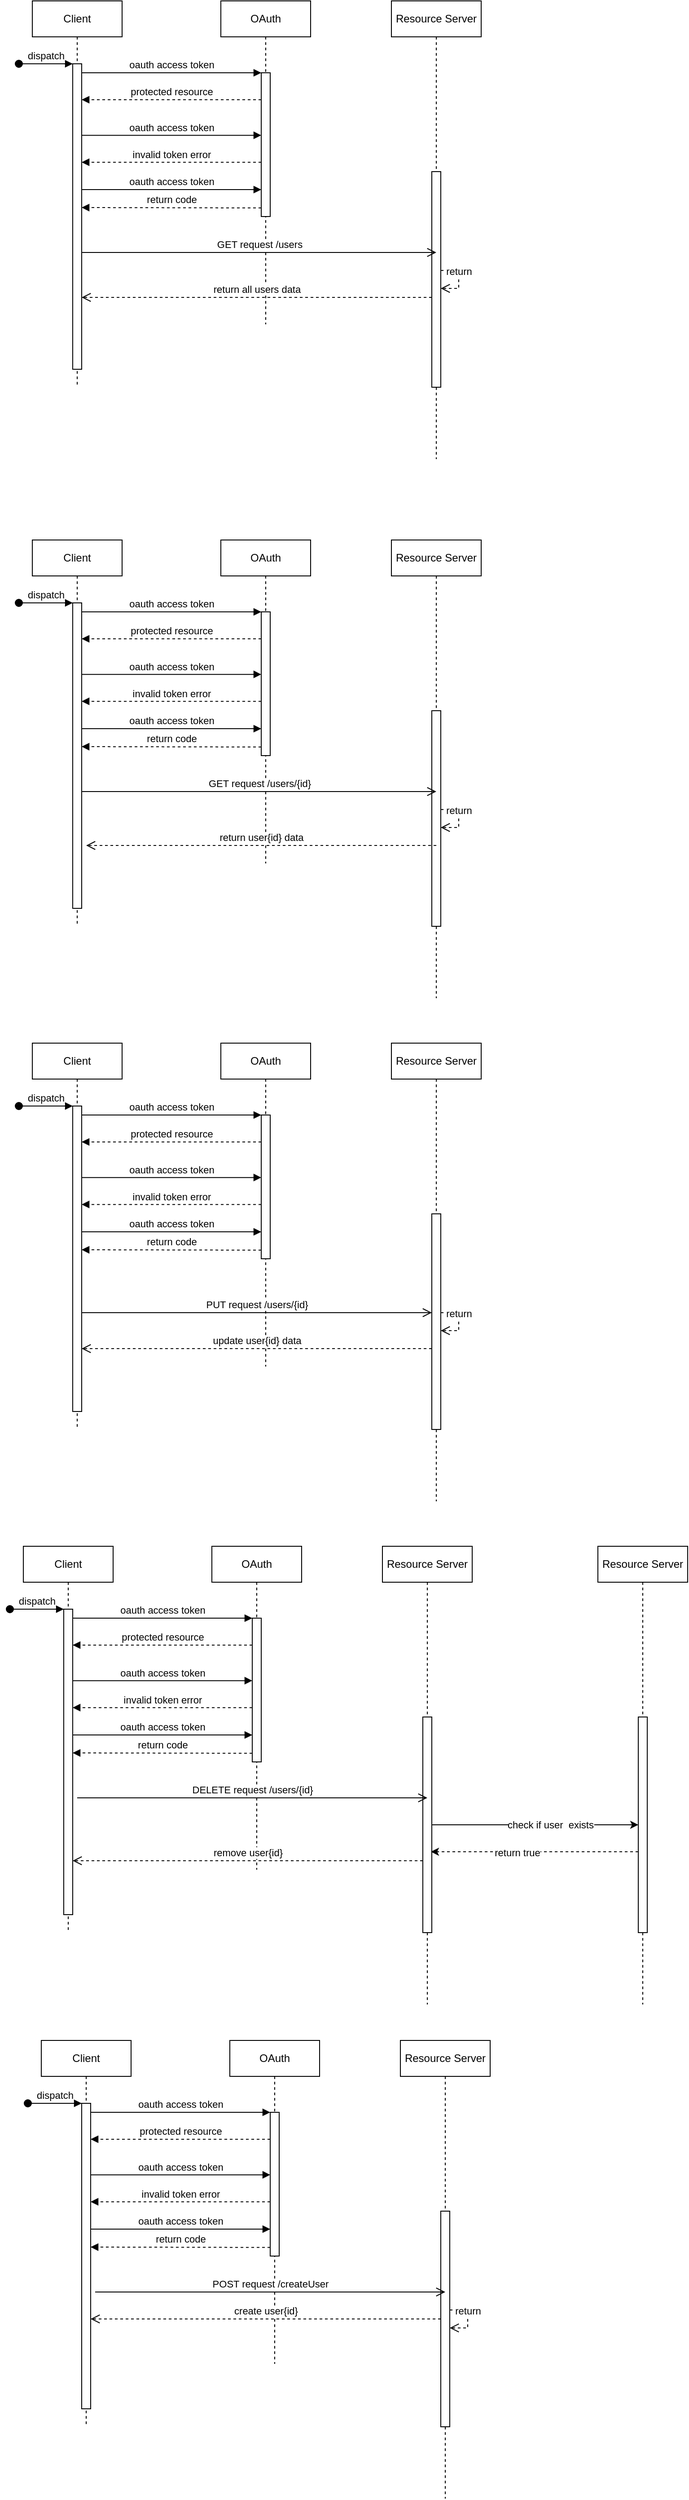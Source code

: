 <mxfile version="24.8.0">
  <diagram name="Page-1" id="2YBvvXClWsGukQMizWep">
    <mxGraphModel dx="1514" dy="745" grid="1" gridSize="10" guides="1" tooltips="1" connect="1" arrows="1" fold="1" page="1" pageScale="1" pageWidth="850" pageHeight="1100" math="0" shadow="0">
      <root>
        <mxCell id="0" />
        <mxCell id="1" parent="0" />
        <mxCell id="aM9ryv3xv72pqoxQDRHE-1" value="Client" style="shape=umlLifeline;perimeter=lifelinePerimeter;whiteSpace=wrap;html=1;container=0;dropTarget=0;collapsible=0;recursiveResize=0;outlineConnect=0;portConstraint=eastwest;newEdgeStyle={&quot;edgeStyle&quot;:&quot;elbowEdgeStyle&quot;,&quot;elbow&quot;:&quot;vertical&quot;,&quot;curved&quot;:0,&quot;rounded&quot;:0};" parent="1" vertex="1">
          <mxGeometry y="40" width="100" height="430" as="geometry" />
        </mxCell>
        <mxCell id="aM9ryv3xv72pqoxQDRHE-2" value="" style="html=1;points=[];perimeter=orthogonalPerimeter;outlineConnect=0;targetShapes=umlLifeline;portConstraint=eastwest;newEdgeStyle={&quot;edgeStyle&quot;:&quot;elbowEdgeStyle&quot;,&quot;elbow&quot;:&quot;vertical&quot;,&quot;curved&quot;:0,&quot;rounded&quot;:0};" parent="aM9ryv3xv72pqoxQDRHE-1" vertex="1">
          <mxGeometry x="45" y="70" width="10" height="340" as="geometry" />
        </mxCell>
        <mxCell id="aM9ryv3xv72pqoxQDRHE-3" value="dispatch" style="html=1;verticalAlign=bottom;startArrow=oval;endArrow=block;startSize=8;edgeStyle=elbowEdgeStyle;elbow=vertical;curved=0;rounded=0;" parent="aM9ryv3xv72pqoxQDRHE-1" target="aM9ryv3xv72pqoxQDRHE-2" edge="1">
          <mxGeometry relative="1" as="geometry">
            <mxPoint x="-15" y="70" as="sourcePoint" />
          </mxGeometry>
        </mxCell>
        <mxCell id="aM9ryv3xv72pqoxQDRHE-5" value="OAuth" style="shape=umlLifeline;perimeter=lifelinePerimeter;whiteSpace=wrap;html=1;container=0;dropTarget=0;collapsible=0;recursiveResize=0;outlineConnect=0;portConstraint=eastwest;newEdgeStyle={&quot;edgeStyle&quot;:&quot;elbowEdgeStyle&quot;,&quot;elbow&quot;:&quot;vertical&quot;,&quot;curved&quot;:0,&quot;rounded&quot;:0};" parent="1" vertex="1">
          <mxGeometry x="210" y="40" width="100" height="360" as="geometry" />
        </mxCell>
        <mxCell id="aM9ryv3xv72pqoxQDRHE-6" value="" style="html=1;points=[];perimeter=orthogonalPerimeter;outlineConnect=0;targetShapes=umlLifeline;portConstraint=eastwest;newEdgeStyle={&quot;edgeStyle&quot;:&quot;elbowEdgeStyle&quot;,&quot;elbow&quot;:&quot;vertical&quot;,&quot;curved&quot;:0,&quot;rounded&quot;:0};" parent="aM9ryv3xv72pqoxQDRHE-5" vertex="1">
          <mxGeometry x="45" y="80" width="10" height="160" as="geometry" />
        </mxCell>
        <mxCell id="aM9ryv3xv72pqoxQDRHE-7" value="oauth access token" style="html=1;verticalAlign=bottom;endArrow=block;edgeStyle=elbowEdgeStyle;elbow=vertical;curved=0;rounded=0;" parent="1" source="aM9ryv3xv72pqoxQDRHE-2" target="aM9ryv3xv72pqoxQDRHE-6" edge="1">
          <mxGeometry relative="1" as="geometry">
            <mxPoint x="195" y="130" as="sourcePoint" />
            <Array as="points">
              <mxPoint x="180" y="120" />
            </Array>
          </mxGeometry>
        </mxCell>
        <mxCell id="aM9ryv3xv72pqoxQDRHE-9" value="protected resource" style="html=1;verticalAlign=bottom;endArrow=block;edgeStyle=elbowEdgeStyle;elbow=vertical;curved=0;rounded=0;dashed=1;" parent="1" source="aM9ryv3xv72pqoxQDRHE-6" target="aM9ryv3xv72pqoxQDRHE-2" edge="1">
          <mxGeometry relative="1" as="geometry">
            <mxPoint x="270" y="150" as="sourcePoint" />
            <Array as="points">
              <mxPoint x="195" y="150" />
            </Array>
            <mxPoint x="60" y="150" as="targetPoint" />
          </mxGeometry>
        </mxCell>
        <mxCell id="ykbVOgWktavEJ7yaVJoD-1" value="&lt;div&gt;Resource Server&lt;/div&gt;" style="shape=umlLifeline;perimeter=lifelinePerimeter;whiteSpace=wrap;html=1;container=0;dropTarget=0;collapsible=0;recursiveResize=0;outlineConnect=0;portConstraint=eastwest;newEdgeStyle={&quot;edgeStyle&quot;:&quot;elbowEdgeStyle&quot;,&quot;elbow&quot;:&quot;vertical&quot;,&quot;curved&quot;:0,&quot;rounded&quot;:0};" vertex="1" parent="1">
          <mxGeometry x="400" y="40" width="100" height="510" as="geometry" />
        </mxCell>
        <mxCell id="ykbVOgWktavEJ7yaVJoD-2" value="" style="html=1;points=[];perimeter=orthogonalPerimeter;outlineConnect=0;targetShapes=umlLifeline;portConstraint=eastwest;newEdgeStyle={&quot;edgeStyle&quot;:&quot;elbowEdgeStyle&quot;,&quot;elbow&quot;:&quot;vertical&quot;,&quot;curved&quot;:0,&quot;rounded&quot;:0};" vertex="1" parent="ykbVOgWktavEJ7yaVJoD-1">
          <mxGeometry x="45" y="190" width="10" height="240" as="geometry" />
        </mxCell>
        <mxCell id="ykbVOgWktavEJ7yaVJoD-10" value="return" style="html=1;verticalAlign=bottom;endArrow=open;dashed=1;endSize=8;curved=0;rounded=0;" edge="1" parent="ykbVOgWktavEJ7yaVJoD-1" source="ykbVOgWktavEJ7yaVJoD-2" target="ykbVOgWktavEJ7yaVJoD-2">
          <mxGeometry relative="1" as="geometry">
            <mxPoint x="10" y="220" as="sourcePoint" />
            <mxPoint x="-70" y="220" as="targetPoint" />
          </mxGeometry>
        </mxCell>
        <mxCell id="ykbVOgWktavEJ7yaVJoD-7" value="&lt;div&gt;return all users data&lt;/div&gt;" style="html=1;verticalAlign=bottom;endArrow=open;dashed=1;endSize=8;curved=0;rounded=0;" edge="1" parent="1">
          <mxGeometry relative="1" as="geometry">
            <mxPoint x="445" y="370.0" as="sourcePoint" />
            <mxPoint x="55" y="370" as="targetPoint" />
          </mxGeometry>
        </mxCell>
        <mxCell id="ykbVOgWktavEJ7yaVJoD-8" value="oauth access token" style="html=1;verticalAlign=bottom;endArrow=block;edgeStyle=elbowEdgeStyle;elbow=vertical;curved=0;rounded=0;" edge="1" parent="1" target="aM9ryv3xv72pqoxQDRHE-6">
          <mxGeometry relative="1" as="geometry">
            <mxPoint x="55" y="189.58" as="sourcePoint" />
            <Array as="points">
              <mxPoint x="180" y="189.58" />
            </Array>
            <mxPoint x="265" y="189.58" as="targetPoint" />
          </mxGeometry>
        </mxCell>
        <mxCell id="ykbVOgWktavEJ7yaVJoD-9" value="&lt;div&gt;invalid token error&lt;/div&gt;" style="html=1;verticalAlign=bottom;endArrow=block;edgeStyle=elbowEdgeStyle;elbow=vertical;curved=0;rounded=0;dashed=1;" edge="1" parent="1" source="aM9ryv3xv72pqoxQDRHE-6">
          <mxGeometry relative="1" as="geometry">
            <mxPoint x="265" y="219.58" as="sourcePoint" />
            <Array as="points">
              <mxPoint x="190" y="219.58" />
            </Array>
            <mxPoint x="55" y="219.58" as="targetPoint" />
          </mxGeometry>
        </mxCell>
        <mxCell id="ykbVOgWktavEJ7yaVJoD-13" value="&lt;div&gt;GET request /users&lt;/div&gt;" style="html=1;verticalAlign=bottom;endArrow=open;endSize=8;curved=0;rounded=0;" edge="1" parent="1" source="aM9ryv3xv72pqoxQDRHE-2">
          <mxGeometry relative="1" as="geometry">
            <mxPoint x="60" y="320.0" as="sourcePoint" />
            <mxPoint x="450" y="320.0" as="targetPoint" />
          </mxGeometry>
        </mxCell>
        <mxCell id="ykbVOgWktavEJ7yaVJoD-14" value="return code" style="html=1;verticalAlign=bottom;endArrow=block;edgeStyle=elbowEdgeStyle;elbow=vertical;curved=0;rounded=0;dashed=1;" edge="1" parent="1">
          <mxGeometry relative="1" as="geometry">
            <mxPoint x="255" y="270.42" as="sourcePoint" />
            <Array as="points">
              <mxPoint x="190" y="270" />
            </Array>
            <mxPoint x="55" y="270" as="targetPoint" />
          </mxGeometry>
        </mxCell>
        <mxCell id="ykbVOgWktavEJ7yaVJoD-15" value="oauth access token" style="html=1;verticalAlign=bottom;endArrow=block;edgeStyle=elbowEdgeStyle;elbow=vertical;curved=0;rounded=0;" edge="1" parent="1">
          <mxGeometry relative="1" as="geometry">
            <mxPoint x="55" y="250" as="sourcePoint" />
            <Array as="points">
              <mxPoint x="180" y="250" />
            </Array>
            <mxPoint x="255" y="250.42" as="targetPoint" />
          </mxGeometry>
        </mxCell>
        <mxCell id="ykbVOgWktavEJ7yaVJoD-17" value="Client" style="shape=umlLifeline;perimeter=lifelinePerimeter;whiteSpace=wrap;html=1;container=0;dropTarget=0;collapsible=0;recursiveResize=0;outlineConnect=0;portConstraint=eastwest;newEdgeStyle={&quot;edgeStyle&quot;:&quot;elbowEdgeStyle&quot;,&quot;elbow&quot;:&quot;vertical&quot;,&quot;curved&quot;:0,&quot;rounded&quot;:0};" vertex="1" parent="1">
          <mxGeometry y="640" width="100" height="430" as="geometry" />
        </mxCell>
        <mxCell id="ykbVOgWktavEJ7yaVJoD-18" value="" style="html=1;points=[];perimeter=orthogonalPerimeter;outlineConnect=0;targetShapes=umlLifeline;portConstraint=eastwest;newEdgeStyle={&quot;edgeStyle&quot;:&quot;elbowEdgeStyle&quot;,&quot;elbow&quot;:&quot;vertical&quot;,&quot;curved&quot;:0,&quot;rounded&quot;:0};" vertex="1" parent="ykbVOgWktavEJ7yaVJoD-17">
          <mxGeometry x="45" y="70" width="10" height="340" as="geometry" />
        </mxCell>
        <mxCell id="ykbVOgWktavEJ7yaVJoD-19" value="dispatch" style="html=1;verticalAlign=bottom;startArrow=oval;endArrow=block;startSize=8;edgeStyle=elbowEdgeStyle;elbow=vertical;curved=0;rounded=0;" edge="1" parent="ykbVOgWktavEJ7yaVJoD-17" target="ykbVOgWktavEJ7yaVJoD-18">
          <mxGeometry relative="1" as="geometry">
            <mxPoint x="-15" y="70" as="sourcePoint" />
          </mxGeometry>
        </mxCell>
        <mxCell id="ykbVOgWktavEJ7yaVJoD-20" value="OAuth" style="shape=umlLifeline;perimeter=lifelinePerimeter;whiteSpace=wrap;html=1;container=0;dropTarget=0;collapsible=0;recursiveResize=0;outlineConnect=0;portConstraint=eastwest;newEdgeStyle={&quot;edgeStyle&quot;:&quot;elbowEdgeStyle&quot;,&quot;elbow&quot;:&quot;vertical&quot;,&quot;curved&quot;:0,&quot;rounded&quot;:0};" vertex="1" parent="1">
          <mxGeometry x="210" y="640" width="100" height="360" as="geometry" />
        </mxCell>
        <mxCell id="ykbVOgWktavEJ7yaVJoD-21" value="" style="html=1;points=[];perimeter=orthogonalPerimeter;outlineConnect=0;targetShapes=umlLifeline;portConstraint=eastwest;newEdgeStyle={&quot;edgeStyle&quot;:&quot;elbowEdgeStyle&quot;,&quot;elbow&quot;:&quot;vertical&quot;,&quot;curved&quot;:0,&quot;rounded&quot;:0};" vertex="1" parent="ykbVOgWktavEJ7yaVJoD-20">
          <mxGeometry x="45" y="80" width="10" height="160" as="geometry" />
        </mxCell>
        <mxCell id="ykbVOgWktavEJ7yaVJoD-22" value="oauth access token" style="html=1;verticalAlign=bottom;endArrow=block;edgeStyle=elbowEdgeStyle;elbow=vertical;curved=0;rounded=0;" edge="1" source="ykbVOgWktavEJ7yaVJoD-18" target="ykbVOgWktavEJ7yaVJoD-21" parent="1">
          <mxGeometry relative="1" as="geometry">
            <mxPoint x="195" y="730" as="sourcePoint" />
            <Array as="points">
              <mxPoint x="180" y="720" />
            </Array>
          </mxGeometry>
        </mxCell>
        <mxCell id="ykbVOgWktavEJ7yaVJoD-23" value="protected resource" style="html=1;verticalAlign=bottom;endArrow=block;edgeStyle=elbowEdgeStyle;elbow=vertical;curved=0;rounded=0;dashed=1;" edge="1" source="ykbVOgWktavEJ7yaVJoD-21" target="ykbVOgWktavEJ7yaVJoD-18" parent="1">
          <mxGeometry relative="1" as="geometry">
            <mxPoint x="270" y="750" as="sourcePoint" />
            <Array as="points">
              <mxPoint x="195" y="750" />
            </Array>
            <mxPoint x="60" y="750" as="targetPoint" />
          </mxGeometry>
        </mxCell>
        <mxCell id="ykbVOgWktavEJ7yaVJoD-24" value="&lt;div&gt;Resource Server&lt;/div&gt;" style="shape=umlLifeline;perimeter=lifelinePerimeter;whiteSpace=wrap;html=1;container=0;dropTarget=0;collapsible=0;recursiveResize=0;outlineConnect=0;portConstraint=eastwest;newEdgeStyle={&quot;edgeStyle&quot;:&quot;elbowEdgeStyle&quot;,&quot;elbow&quot;:&quot;vertical&quot;,&quot;curved&quot;:0,&quot;rounded&quot;:0};" vertex="1" parent="1">
          <mxGeometry x="400" y="640" width="100" height="510" as="geometry" />
        </mxCell>
        <mxCell id="ykbVOgWktavEJ7yaVJoD-25" value="" style="html=1;points=[];perimeter=orthogonalPerimeter;outlineConnect=0;targetShapes=umlLifeline;portConstraint=eastwest;newEdgeStyle={&quot;edgeStyle&quot;:&quot;elbowEdgeStyle&quot;,&quot;elbow&quot;:&quot;vertical&quot;,&quot;curved&quot;:0,&quot;rounded&quot;:0};" vertex="1" parent="ykbVOgWktavEJ7yaVJoD-24">
          <mxGeometry x="45" y="190" width="10" height="240" as="geometry" />
        </mxCell>
        <mxCell id="ykbVOgWktavEJ7yaVJoD-26" value="return" style="html=1;verticalAlign=bottom;endArrow=open;dashed=1;endSize=8;curved=0;rounded=0;" edge="1" parent="ykbVOgWktavEJ7yaVJoD-24" source="ykbVOgWktavEJ7yaVJoD-25" target="ykbVOgWktavEJ7yaVJoD-25">
          <mxGeometry relative="1" as="geometry">
            <mxPoint x="10" y="220" as="sourcePoint" />
            <mxPoint x="-70" y="220" as="targetPoint" />
          </mxGeometry>
        </mxCell>
        <mxCell id="ykbVOgWktavEJ7yaVJoD-27" value="return user{id} data" style="html=1;verticalAlign=bottom;endArrow=open;dashed=1;endSize=8;curved=0;rounded=0;" edge="1" parent="1">
          <mxGeometry relative="1" as="geometry">
            <mxPoint x="450" y="980.0" as="sourcePoint" />
            <mxPoint x="60" y="980" as="targetPoint" />
          </mxGeometry>
        </mxCell>
        <mxCell id="ykbVOgWktavEJ7yaVJoD-28" value="oauth access token" style="html=1;verticalAlign=bottom;endArrow=block;edgeStyle=elbowEdgeStyle;elbow=vertical;curved=0;rounded=0;" edge="1" target="ykbVOgWktavEJ7yaVJoD-21" parent="1">
          <mxGeometry relative="1" as="geometry">
            <mxPoint x="55" y="789.58" as="sourcePoint" />
            <Array as="points">
              <mxPoint x="180" y="789.58" />
            </Array>
            <mxPoint x="265" y="789.58" as="targetPoint" />
          </mxGeometry>
        </mxCell>
        <mxCell id="ykbVOgWktavEJ7yaVJoD-29" value="&lt;div&gt;invalid token error&lt;/div&gt;" style="html=1;verticalAlign=bottom;endArrow=block;edgeStyle=elbowEdgeStyle;elbow=vertical;curved=0;rounded=0;dashed=1;" edge="1" source="ykbVOgWktavEJ7yaVJoD-21" parent="1">
          <mxGeometry relative="1" as="geometry">
            <mxPoint x="265" y="819.58" as="sourcePoint" />
            <Array as="points">
              <mxPoint x="190" y="819.58" />
            </Array>
            <mxPoint x="55" y="819.58" as="targetPoint" />
          </mxGeometry>
        </mxCell>
        <mxCell id="ykbVOgWktavEJ7yaVJoD-30" value="&lt;div&gt;GET request /users/{id}&lt;/div&gt;" style="html=1;verticalAlign=bottom;endArrow=open;endSize=8;curved=0;rounded=0;" edge="1" source="ykbVOgWktavEJ7yaVJoD-18" parent="1">
          <mxGeometry relative="1" as="geometry">
            <mxPoint x="60" y="920.0" as="sourcePoint" />
            <mxPoint x="450" y="920.0" as="targetPoint" />
          </mxGeometry>
        </mxCell>
        <mxCell id="ykbVOgWktavEJ7yaVJoD-31" value="return code" style="html=1;verticalAlign=bottom;endArrow=block;edgeStyle=elbowEdgeStyle;elbow=vertical;curved=0;rounded=0;dashed=1;" edge="1" parent="1">
          <mxGeometry relative="1" as="geometry">
            <mxPoint x="255" y="870.42" as="sourcePoint" />
            <Array as="points">
              <mxPoint x="190" y="870" />
            </Array>
            <mxPoint x="55" y="870" as="targetPoint" />
          </mxGeometry>
        </mxCell>
        <mxCell id="ykbVOgWktavEJ7yaVJoD-32" value="oauth access token" style="html=1;verticalAlign=bottom;endArrow=block;edgeStyle=elbowEdgeStyle;elbow=vertical;curved=0;rounded=0;" edge="1" parent="1">
          <mxGeometry relative="1" as="geometry">
            <mxPoint x="55" y="850" as="sourcePoint" />
            <Array as="points">
              <mxPoint x="180" y="850" />
            </Array>
            <mxPoint x="255" y="850.42" as="targetPoint" />
          </mxGeometry>
        </mxCell>
        <mxCell id="ykbVOgWktavEJ7yaVJoD-33" value="Client" style="shape=umlLifeline;perimeter=lifelinePerimeter;whiteSpace=wrap;html=1;container=0;dropTarget=0;collapsible=0;recursiveResize=0;outlineConnect=0;portConstraint=eastwest;newEdgeStyle={&quot;edgeStyle&quot;:&quot;elbowEdgeStyle&quot;,&quot;elbow&quot;:&quot;vertical&quot;,&quot;curved&quot;:0,&quot;rounded&quot;:0};" vertex="1" parent="1">
          <mxGeometry y="1200" width="100" height="430" as="geometry" />
        </mxCell>
        <mxCell id="ykbVOgWktavEJ7yaVJoD-34" value="" style="html=1;points=[];perimeter=orthogonalPerimeter;outlineConnect=0;targetShapes=umlLifeline;portConstraint=eastwest;newEdgeStyle={&quot;edgeStyle&quot;:&quot;elbowEdgeStyle&quot;,&quot;elbow&quot;:&quot;vertical&quot;,&quot;curved&quot;:0,&quot;rounded&quot;:0};" vertex="1" parent="ykbVOgWktavEJ7yaVJoD-33">
          <mxGeometry x="45" y="70" width="10" height="340" as="geometry" />
        </mxCell>
        <mxCell id="ykbVOgWktavEJ7yaVJoD-35" value="dispatch" style="html=1;verticalAlign=bottom;startArrow=oval;endArrow=block;startSize=8;edgeStyle=elbowEdgeStyle;elbow=vertical;curved=0;rounded=0;" edge="1" parent="ykbVOgWktavEJ7yaVJoD-33" target="ykbVOgWktavEJ7yaVJoD-34">
          <mxGeometry relative="1" as="geometry">
            <mxPoint x="-15" y="70" as="sourcePoint" />
          </mxGeometry>
        </mxCell>
        <mxCell id="ykbVOgWktavEJ7yaVJoD-36" value="OAuth" style="shape=umlLifeline;perimeter=lifelinePerimeter;whiteSpace=wrap;html=1;container=0;dropTarget=0;collapsible=0;recursiveResize=0;outlineConnect=0;portConstraint=eastwest;newEdgeStyle={&quot;edgeStyle&quot;:&quot;elbowEdgeStyle&quot;,&quot;elbow&quot;:&quot;vertical&quot;,&quot;curved&quot;:0,&quot;rounded&quot;:0};" vertex="1" parent="1">
          <mxGeometry x="210" y="1200" width="100" height="360" as="geometry" />
        </mxCell>
        <mxCell id="ykbVOgWktavEJ7yaVJoD-37" value="" style="html=1;points=[];perimeter=orthogonalPerimeter;outlineConnect=0;targetShapes=umlLifeline;portConstraint=eastwest;newEdgeStyle={&quot;edgeStyle&quot;:&quot;elbowEdgeStyle&quot;,&quot;elbow&quot;:&quot;vertical&quot;,&quot;curved&quot;:0,&quot;rounded&quot;:0};" vertex="1" parent="ykbVOgWktavEJ7yaVJoD-36">
          <mxGeometry x="45" y="80" width="10" height="160" as="geometry" />
        </mxCell>
        <mxCell id="ykbVOgWktavEJ7yaVJoD-38" value="oauth access token" style="html=1;verticalAlign=bottom;endArrow=block;edgeStyle=elbowEdgeStyle;elbow=vertical;curved=0;rounded=0;" edge="1" source="ykbVOgWktavEJ7yaVJoD-34" target="ykbVOgWktavEJ7yaVJoD-37" parent="1">
          <mxGeometry relative="1" as="geometry">
            <mxPoint x="195" y="1290" as="sourcePoint" />
            <Array as="points">
              <mxPoint x="180" y="1280" />
            </Array>
          </mxGeometry>
        </mxCell>
        <mxCell id="ykbVOgWktavEJ7yaVJoD-39" value="protected resource" style="html=1;verticalAlign=bottom;endArrow=block;edgeStyle=elbowEdgeStyle;elbow=vertical;curved=0;rounded=0;dashed=1;" edge="1" source="ykbVOgWktavEJ7yaVJoD-37" target="ykbVOgWktavEJ7yaVJoD-34" parent="1">
          <mxGeometry relative="1" as="geometry">
            <mxPoint x="270" y="1310" as="sourcePoint" />
            <Array as="points">
              <mxPoint x="195" y="1310" />
            </Array>
            <mxPoint x="60" y="1310" as="targetPoint" />
          </mxGeometry>
        </mxCell>
        <mxCell id="ykbVOgWktavEJ7yaVJoD-40" value="&lt;div&gt;Resource Server&lt;/div&gt;" style="shape=umlLifeline;perimeter=lifelinePerimeter;whiteSpace=wrap;html=1;container=0;dropTarget=0;collapsible=0;recursiveResize=0;outlineConnect=0;portConstraint=eastwest;newEdgeStyle={&quot;edgeStyle&quot;:&quot;elbowEdgeStyle&quot;,&quot;elbow&quot;:&quot;vertical&quot;,&quot;curved&quot;:0,&quot;rounded&quot;:0};" vertex="1" parent="1">
          <mxGeometry x="400" y="1200" width="100" height="510" as="geometry" />
        </mxCell>
        <mxCell id="ykbVOgWktavEJ7yaVJoD-41" value="" style="html=1;points=[];perimeter=orthogonalPerimeter;outlineConnect=0;targetShapes=umlLifeline;portConstraint=eastwest;newEdgeStyle={&quot;edgeStyle&quot;:&quot;elbowEdgeStyle&quot;,&quot;elbow&quot;:&quot;vertical&quot;,&quot;curved&quot;:0,&quot;rounded&quot;:0};" vertex="1" parent="ykbVOgWktavEJ7yaVJoD-40">
          <mxGeometry x="45" y="190" width="10" height="240" as="geometry" />
        </mxCell>
        <mxCell id="ykbVOgWktavEJ7yaVJoD-42" value="return" style="html=1;verticalAlign=bottom;endArrow=open;dashed=1;endSize=8;curved=0;rounded=0;" edge="1" parent="ykbVOgWktavEJ7yaVJoD-40" source="ykbVOgWktavEJ7yaVJoD-41" target="ykbVOgWktavEJ7yaVJoD-41">
          <mxGeometry relative="1" as="geometry">
            <mxPoint x="10" y="220" as="sourcePoint" />
            <mxPoint x="-70" y="220" as="targetPoint" />
          </mxGeometry>
        </mxCell>
        <mxCell id="ykbVOgWktavEJ7yaVJoD-43" value="&lt;div&gt;update user{id} data&lt;/div&gt;" style="html=1;verticalAlign=bottom;endArrow=open;dashed=1;endSize=8;curved=0;rounded=0;" edge="1" parent="1">
          <mxGeometry relative="1" as="geometry">
            <mxPoint x="445" y="1540" as="sourcePoint" />
            <mxPoint x="55" y="1540" as="targetPoint" />
          </mxGeometry>
        </mxCell>
        <mxCell id="ykbVOgWktavEJ7yaVJoD-44" value="oauth access token" style="html=1;verticalAlign=bottom;endArrow=block;edgeStyle=elbowEdgeStyle;elbow=vertical;curved=0;rounded=0;" edge="1" target="ykbVOgWktavEJ7yaVJoD-37" parent="1">
          <mxGeometry relative="1" as="geometry">
            <mxPoint x="55" y="1349.58" as="sourcePoint" />
            <Array as="points">
              <mxPoint x="180" y="1349.58" />
            </Array>
            <mxPoint x="265" y="1349.58" as="targetPoint" />
          </mxGeometry>
        </mxCell>
        <mxCell id="ykbVOgWktavEJ7yaVJoD-45" value="&lt;div&gt;invalid token error&lt;/div&gt;" style="html=1;verticalAlign=bottom;endArrow=block;edgeStyle=elbowEdgeStyle;elbow=vertical;curved=0;rounded=0;dashed=1;" edge="1" source="ykbVOgWktavEJ7yaVJoD-37" parent="1">
          <mxGeometry relative="1" as="geometry">
            <mxPoint x="265" y="1379.58" as="sourcePoint" />
            <Array as="points">
              <mxPoint x="190" y="1379.58" />
            </Array>
            <mxPoint x="55" y="1379.58" as="targetPoint" />
          </mxGeometry>
        </mxCell>
        <mxCell id="ykbVOgWktavEJ7yaVJoD-46" value="&lt;div&gt;PUT request /users/{id}&lt;/div&gt;" style="html=1;verticalAlign=bottom;endArrow=open;endSize=8;curved=0;rounded=0;" edge="1" parent="1">
          <mxGeometry relative="1" as="geometry">
            <mxPoint x="55" y="1500" as="sourcePoint" />
            <mxPoint x="445" y="1500" as="targetPoint" />
            <mxPoint as="offset" />
          </mxGeometry>
        </mxCell>
        <mxCell id="ykbVOgWktavEJ7yaVJoD-47" value="return code" style="html=1;verticalAlign=bottom;endArrow=block;edgeStyle=elbowEdgeStyle;elbow=vertical;curved=0;rounded=0;dashed=1;" edge="1" parent="1">
          <mxGeometry relative="1" as="geometry">
            <mxPoint x="255" y="1430.42" as="sourcePoint" />
            <Array as="points">
              <mxPoint x="190" y="1430" />
            </Array>
            <mxPoint x="55" y="1430" as="targetPoint" />
          </mxGeometry>
        </mxCell>
        <mxCell id="ykbVOgWktavEJ7yaVJoD-48" value="oauth access token" style="html=1;verticalAlign=bottom;endArrow=block;edgeStyle=elbowEdgeStyle;elbow=vertical;curved=0;rounded=0;" edge="1" parent="1">
          <mxGeometry relative="1" as="geometry">
            <mxPoint x="55" y="1410" as="sourcePoint" />
            <Array as="points">
              <mxPoint x="180" y="1410" />
            </Array>
            <mxPoint x="255" y="1410.42" as="targetPoint" />
          </mxGeometry>
        </mxCell>
        <mxCell id="ykbVOgWktavEJ7yaVJoD-49" value="Client" style="shape=umlLifeline;perimeter=lifelinePerimeter;whiteSpace=wrap;html=1;container=0;dropTarget=0;collapsible=0;recursiveResize=0;outlineConnect=0;portConstraint=eastwest;newEdgeStyle={&quot;edgeStyle&quot;:&quot;elbowEdgeStyle&quot;,&quot;elbow&quot;:&quot;vertical&quot;,&quot;curved&quot;:0,&quot;rounded&quot;:0};" vertex="1" parent="1">
          <mxGeometry x="-10" y="1760" width="100" height="430" as="geometry" />
        </mxCell>
        <mxCell id="ykbVOgWktavEJ7yaVJoD-50" value="" style="html=1;points=[];perimeter=orthogonalPerimeter;outlineConnect=0;targetShapes=umlLifeline;portConstraint=eastwest;newEdgeStyle={&quot;edgeStyle&quot;:&quot;elbowEdgeStyle&quot;,&quot;elbow&quot;:&quot;vertical&quot;,&quot;curved&quot;:0,&quot;rounded&quot;:0};" vertex="1" parent="ykbVOgWktavEJ7yaVJoD-49">
          <mxGeometry x="45" y="70" width="10" height="340" as="geometry" />
        </mxCell>
        <mxCell id="ykbVOgWktavEJ7yaVJoD-51" value="dispatch" style="html=1;verticalAlign=bottom;startArrow=oval;endArrow=block;startSize=8;edgeStyle=elbowEdgeStyle;elbow=vertical;curved=0;rounded=0;" edge="1" parent="ykbVOgWktavEJ7yaVJoD-49" target="ykbVOgWktavEJ7yaVJoD-50">
          <mxGeometry relative="1" as="geometry">
            <mxPoint x="-15" y="70" as="sourcePoint" />
          </mxGeometry>
        </mxCell>
        <mxCell id="ykbVOgWktavEJ7yaVJoD-52" value="OAuth" style="shape=umlLifeline;perimeter=lifelinePerimeter;whiteSpace=wrap;html=1;container=0;dropTarget=0;collapsible=0;recursiveResize=0;outlineConnect=0;portConstraint=eastwest;newEdgeStyle={&quot;edgeStyle&quot;:&quot;elbowEdgeStyle&quot;,&quot;elbow&quot;:&quot;vertical&quot;,&quot;curved&quot;:0,&quot;rounded&quot;:0};" vertex="1" parent="1">
          <mxGeometry x="200" y="1760" width="100" height="360" as="geometry" />
        </mxCell>
        <mxCell id="ykbVOgWktavEJ7yaVJoD-53" value="" style="html=1;points=[];perimeter=orthogonalPerimeter;outlineConnect=0;targetShapes=umlLifeline;portConstraint=eastwest;newEdgeStyle={&quot;edgeStyle&quot;:&quot;elbowEdgeStyle&quot;,&quot;elbow&quot;:&quot;vertical&quot;,&quot;curved&quot;:0,&quot;rounded&quot;:0};" vertex="1" parent="ykbVOgWktavEJ7yaVJoD-52">
          <mxGeometry x="45" y="80" width="10" height="160" as="geometry" />
        </mxCell>
        <mxCell id="ykbVOgWktavEJ7yaVJoD-54" value="oauth access token" style="html=1;verticalAlign=bottom;endArrow=block;edgeStyle=elbowEdgeStyle;elbow=vertical;curved=0;rounded=0;" edge="1" source="ykbVOgWktavEJ7yaVJoD-50" target="ykbVOgWktavEJ7yaVJoD-53" parent="1">
          <mxGeometry relative="1" as="geometry">
            <mxPoint x="185" y="1850" as="sourcePoint" />
            <Array as="points">
              <mxPoint x="170" y="1840" />
            </Array>
          </mxGeometry>
        </mxCell>
        <mxCell id="ykbVOgWktavEJ7yaVJoD-55" value="protected resource" style="html=1;verticalAlign=bottom;endArrow=block;edgeStyle=elbowEdgeStyle;elbow=vertical;curved=0;rounded=0;dashed=1;" edge="1" source="ykbVOgWktavEJ7yaVJoD-53" target="ykbVOgWktavEJ7yaVJoD-50" parent="1">
          <mxGeometry relative="1" as="geometry">
            <mxPoint x="260" y="1870" as="sourcePoint" />
            <Array as="points">
              <mxPoint x="185" y="1870" />
            </Array>
            <mxPoint x="50" y="1870" as="targetPoint" />
          </mxGeometry>
        </mxCell>
        <mxCell id="ykbVOgWktavEJ7yaVJoD-56" value="&lt;div&gt;Resource Server&lt;/div&gt;" style="shape=umlLifeline;perimeter=lifelinePerimeter;whiteSpace=wrap;html=1;container=0;dropTarget=0;collapsible=0;recursiveResize=0;outlineConnect=0;portConstraint=eastwest;newEdgeStyle={&quot;edgeStyle&quot;:&quot;elbowEdgeStyle&quot;,&quot;elbow&quot;:&quot;vertical&quot;,&quot;curved&quot;:0,&quot;rounded&quot;:0};" vertex="1" parent="1">
          <mxGeometry x="390" y="1760" width="100" height="510" as="geometry" />
        </mxCell>
        <mxCell id="ykbVOgWktavEJ7yaVJoD-57" value="" style="html=1;points=[];perimeter=orthogonalPerimeter;outlineConnect=0;targetShapes=umlLifeline;portConstraint=eastwest;newEdgeStyle={&quot;edgeStyle&quot;:&quot;elbowEdgeStyle&quot;,&quot;elbow&quot;:&quot;vertical&quot;,&quot;curved&quot;:0,&quot;rounded&quot;:0};" vertex="1" parent="ykbVOgWktavEJ7yaVJoD-56">
          <mxGeometry x="45" y="190" width="10" height="240" as="geometry" />
        </mxCell>
        <mxCell id="ykbVOgWktavEJ7yaVJoD-59" value="&lt;div&gt;remove user{id}&lt;br&gt;&lt;/div&gt;" style="html=1;verticalAlign=bottom;endArrow=open;dashed=1;endSize=8;curved=0;rounded=0;" edge="1" parent="1">
          <mxGeometry relative="1" as="geometry">
            <mxPoint x="435" y="2110" as="sourcePoint" />
            <mxPoint x="45" y="2110" as="targetPoint" />
          </mxGeometry>
        </mxCell>
        <mxCell id="ykbVOgWktavEJ7yaVJoD-60" value="oauth access token" style="html=1;verticalAlign=bottom;endArrow=block;edgeStyle=elbowEdgeStyle;elbow=vertical;curved=0;rounded=0;" edge="1" target="ykbVOgWktavEJ7yaVJoD-53" parent="1">
          <mxGeometry relative="1" as="geometry">
            <mxPoint x="45" y="1909.58" as="sourcePoint" />
            <Array as="points">
              <mxPoint x="170" y="1909.58" />
            </Array>
            <mxPoint x="255" y="1909.58" as="targetPoint" />
          </mxGeometry>
        </mxCell>
        <mxCell id="ykbVOgWktavEJ7yaVJoD-61" value="&lt;div&gt;invalid token error&lt;/div&gt;" style="html=1;verticalAlign=bottom;endArrow=block;edgeStyle=elbowEdgeStyle;elbow=vertical;curved=0;rounded=0;dashed=1;" edge="1" source="ykbVOgWktavEJ7yaVJoD-53" parent="1">
          <mxGeometry relative="1" as="geometry">
            <mxPoint x="255" y="1939.58" as="sourcePoint" />
            <Array as="points">
              <mxPoint x="180" y="1939.58" />
            </Array>
            <mxPoint x="45" y="1939.58" as="targetPoint" />
          </mxGeometry>
        </mxCell>
        <mxCell id="ykbVOgWktavEJ7yaVJoD-62" value="&lt;div&gt;DELETE request /users/{id}&lt;/div&gt;" style="html=1;verticalAlign=bottom;endArrow=open;endSize=8;curved=0;rounded=0;" edge="1" parent="1">
          <mxGeometry relative="1" as="geometry">
            <mxPoint x="50" y="2040" as="sourcePoint" />
            <mxPoint x="440" y="2040" as="targetPoint" />
            <mxPoint as="offset" />
          </mxGeometry>
        </mxCell>
        <mxCell id="ykbVOgWktavEJ7yaVJoD-63" value="return code" style="html=1;verticalAlign=bottom;endArrow=block;edgeStyle=elbowEdgeStyle;elbow=vertical;curved=0;rounded=0;dashed=1;" edge="1" parent="1">
          <mxGeometry relative="1" as="geometry">
            <mxPoint x="245" y="1990.42" as="sourcePoint" />
            <Array as="points">
              <mxPoint x="180" y="1990" />
            </Array>
            <mxPoint x="45" y="1990" as="targetPoint" />
          </mxGeometry>
        </mxCell>
        <mxCell id="ykbVOgWktavEJ7yaVJoD-64" value="oauth access token" style="html=1;verticalAlign=bottom;endArrow=block;edgeStyle=elbowEdgeStyle;elbow=vertical;curved=0;rounded=0;" edge="1" parent="1">
          <mxGeometry relative="1" as="geometry">
            <mxPoint x="45" y="1970" as="sourcePoint" />
            <Array as="points">
              <mxPoint x="170" y="1970" />
            </Array>
            <mxPoint x="245" y="1970.42" as="targetPoint" />
          </mxGeometry>
        </mxCell>
        <mxCell id="ykbVOgWktavEJ7yaVJoD-65" value="Client" style="shape=umlLifeline;perimeter=lifelinePerimeter;whiteSpace=wrap;html=1;container=0;dropTarget=0;collapsible=0;recursiveResize=0;outlineConnect=0;portConstraint=eastwest;newEdgeStyle={&quot;edgeStyle&quot;:&quot;elbowEdgeStyle&quot;,&quot;elbow&quot;:&quot;vertical&quot;,&quot;curved&quot;:0,&quot;rounded&quot;:0};" vertex="1" parent="1">
          <mxGeometry x="10" y="2310" width="100" height="430" as="geometry" />
        </mxCell>
        <mxCell id="ykbVOgWktavEJ7yaVJoD-66" value="" style="html=1;points=[];perimeter=orthogonalPerimeter;outlineConnect=0;targetShapes=umlLifeline;portConstraint=eastwest;newEdgeStyle={&quot;edgeStyle&quot;:&quot;elbowEdgeStyle&quot;,&quot;elbow&quot;:&quot;vertical&quot;,&quot;curved&quot;:0,&quot;rounded&quot;:0};" vertex="1" parent="ykbVOgWktavEJ7yaVJoD-65">
          <mxGeometry x="45" y="70" width="10" height="340" as="geometry" />
        </mxCell>
        <mxCell id="ykbVOgWktavEJ7yaVJoD-67" value="dispatch" style="html=1;verticalAlign=bottom;startArrow=oval;endArrow=block;startSize=8;edgeStyle=elbowEdgeStyle;elbow=vertical;curved=0;rounded=0;" edge="1" parent="ykbVOgWktavEJ7yaVJoD-65" target="ykbVOgWktavEJ7yaVJoD-66">
          <mxGeometry relative="1" as="geometry">
            <mxPoint x="-15" y="70" as="sourcePoint" />
          </mxGeometry>
        </mxCell>
        <mxCell id="ykbVOgWktavEJ7yaVJoD-68" value="OAuth" style="shape=umlLifeline;perimeter=lifelinePerimeter;whiteSpace=wrap;html=1;container=0;dropTarget=0;collapsible=0;recursiveResize=0;outlineConnect=0;portConstraint=eastwest;newEdgeStyle={&quot;edgeStyle&quot;:&quot;elbowEdgeStyle&quot;,&quot;elbow&quot;:&quot;vertical&quot;,&quot;curved&quot;:0,&quot;rounded&quot;:0};" vertex="1" parent="1">
          <mxGeometry x="220" y="2310" width="100" height="360" as="geometry" />
        </mxCell>
        <mxCell id="ykbVOgWktavEJ7yaVJoD-69" value="" style="html=1;points=[];perimeter=orthogonalPerimeter;outlineConnect=0;targetShapes=umlLifeline;portConstraint=eastwest;newEdgeStyle={&quot;edgeStyle&quot;:&quot;elbowEdgeStyle&quot;,&quot;elbow&quot;:&quot;vertical&quot;,&quot;curved&quot;:0,&quot;rounded&quot;:0};" vertex="1" parent="ykbVOgWktavEJ7yaVJoD-68">
          <mxGeometry x="45" y="80" width="10" height="160" as="geometry" />
        </mxCell>
        <mxCell id="ykbVOgWktavEJ7yaVJoD-70" value="oauth access token" style="html=1;verticalAlign=bottom;endArrow=block;edgeStyle=elbowEdgeStyle;elbow=vertical;curved=0;rounded=0;" edge="1" source="ykbVOgWktavEJ7yaVJoD-66" target="ykbVOgWktavEJ7yaVJoD-69" parent="1">
          <mxGeometry relative="1" as="geometry">
            <mxPoint x="205" y="2400" as="sourcePoint" />
            <Array as="points">
              <mxPoint x="190" y="2390" />
            </Array>
          </mxGeometry>
        </mxCell>
        <mxCell id="ykbVOgWktavEJ7yaVJoD-71" value="protected resource" style="html=1;verticalAlign=bottom;endArrow=block;edgeStyle=elbowEdgeStyle;elbow=vertical;curved=0;rounded=0;dashed=1;" edge="1" source="ykbVOgWktavEJ7yaVJoD-69" target="ykbVOgWktavEJ7yaVJoD-66" parent="1">
          <mxGeometry relative="1" as="geometry">
            <mxPoint x="280" y="2420" as="sourcePoint" />
            <Array as="points">
              <mxPoint x="205" y="2420" />
            </Array>
            <mxPoint x="70" y="2420" as="targetPoint" />
          </mxGeometry>
        </mxCell>
        <mxCell id="ykbVOgWktavEJ7yaVJoD-72" value="&lt;div&gt;Resource Server&lt;/div&gt;" style="shape=umlLifeline;perimeter=lifelinePerimeter;whiteSpace=wrap;html=1;container=0;dropTarget=0;collapsible=0;recursiveResize=0;outlineConnect=0;portConstraint=eastwest;newEdgeStyle={&quot;edgeStyle&quot;:&quot;elbowEdgeStyle&quot;,&quot;elbow&quot;:&quot;vertical&quot;,&quot;curved&quot;:0,&quot;rounded&quot;:0};" vertex="1" parent="1">
          <mxGeometry x="410" y="2310" width="100" height="510" as="geometry" />
        </mxCell>
        <mxCell id="ykbVOgWktavEJ7yaVJoD-73" value="" style="html=1;points=[];perimeter=orthogonalPerimeter;outlineConnect=0;targetShapes=umlLifeline;portConstraint=eastwest;newEdgeStyle={&quot;edgeStyle&quot;:&quot;elbowEdgeStyle&quot;,&quot;elbow&quot;:&quot;vertical&quot;,&quot;curved&quot;:0,&quot;rounded&quot;:0};" vertex="1" parent="ykbVOgWktavEJ7yaVJoD-72">
          <mxGeometry x="45" y="190" width="10" height="240" as="geometry" />
        </mxCell>
        <mxCell id="ykbVOgWktavEJ7yaVJoD-74" value="return" style="html=1;verticalAlign=bottom;endArrow=open;dashed=1;endSize=8;curved=0;rounded=0;" edge="1" parent="ykbVOgWktavEJ7yaVJoD-72" source="ykbVOgWktavEJ7yaVJoD-73" target="ykbVOgWktavEJ7yaVJoD-73">
          <mxGeometry relative="1" as="geometry">
            <mxPoint x="10" y="220" as="sourcePoint" />
            <mxPoint x="-70" y="220" as="targetPoint" />
          </mxGeometry>
        </mxCell>
        <mxCell id="ykbVOgWktavEJ7yaVJoD-75" value="&lt;div&gt;create user{id}&lt;br&gt;&lt;/div&gt;" style="html=1;verticalAlign=bottom;endArrow=open;dashed=1;endSize=8;curved=0;rounded=0;" edge="1" source="ykbVOgWktavEJ7yaVJoD-73" target="ykbVOgWktavEJ7yaVJoD-66" parent="1">
          <mxGeometry relative="1" as="geometry">
            <mxPoint x="460" y="2660" as="sourcePoint" />
            <mxPoint x="70" y="2660" as="targetPoint" />
          </mxGeometry>
        </mxCell>
        <mxCell id="ykbVOgWktavEJ7yaVJoD-76" value="oauth access token" style="html=1;verticalAlign=bottom;endArrow=block;edgeStyle=elbowEdgeStyle;elbow=vertical;curved=0;rounded=0;" edge="1" target="ykbVOgWktavEJ7yaVJoD-69" parent="1">
          <mxGeometry relative="1" as="geometry">
            <mxPoint x="65" y="2459.58" as="sourcePoint" />
            <Array as="points">
              <mxPoint x="190" y="2459.58" />
            </Array>
            <mxPoint x="275" y="2459.58" as="targetPoint" />
          </mxGeometry>
        </mxCell>
        <mxCell id="ykbVOgWktavEJ7yaVJoD-77" value="&lt;div&gt;invalid token error&lt;/div&gt;" style="html=1;verticalAlign=bottom;endArrow=block;edgeStyle=elbowEdgeStyle;elbow=vertical;curved=0;rounded=0;dashed=1;" edge="1" source="ykbVOgWktavEJ7yaVJoD-69" parent="1">
          <mxGeometry relative="1" as="geometry">
            <mxPoint x="275" y="2489.58" as="sourcePoint" />
            <Array as="points">
              <mxPoint x="200" y="2489.58" />
            </Array>
            <mxPoint x="65" y="2489.58" as="targetPoint" />
          </mxGeometry>
        </mxCell>
        <mxCell id="ykbVOgWktavEJ7yaVJoD-78" value="&lt;div&gt;POST request /createUser&lt;/div&gt;" style="html=1;verticalAlign=bottom;endArrow=open;endSize=8;curved=0;rounded=0;" edge="1" parent="1">
          <mxGeometry relative="1" as="geometry">
            <mxPoint x="70" y="2590" as="sourcePoint" />
            <mxPoint x="460" y="2590" as="targetPoint" />
            <mxPoint as="offset" />
          </mxGeometry>
        </mxCell>
        <mxCell id="ykbVOgWktavEJ7yaVJoD-79" value="return code" style="html=1;verticalAlign=bottom;endArrow=block;edgeStyle=elbowEdgeStyle;elbow=vertical;curved=0;rounded=0;dashed=1;" edge="1" parent="1">
          <mxGeometry relative="1" as="geometry">
            <mxPoint x="265" y="2540.42" as="sourcePoint" />
            <Array as="points">
              <mxPoint x="200" y="2540" />
            </Array>
            <mxPoint x="65" y="2540" as="targetPoint" />
          </mxGeometry>
        </mxCell>
        <mxCell id="ykbVOgWktavEJ7yaVJoD-80" value="oauth access token" style="html=1;verticalAlign=bottom;endArrow=block;edgeStyle=elbowEdgeStyle;elbow=vertical;curved=0;rounded=0;" edge="1" parent="1">
          <mxGeometry relative="1" as="geometry">
            <mxPoint x="65" y="2520" as="sourcePoint" />
            <Array as="points">
              <mxPoint x="190" y="2520" />
            </Array>
            <mxPoint x="265" y="2520.42" as="targetPoint" />
          </mxGeometry>
        </mxCell>
        <mxCell id="ykbVOgWktavEJ7yaVJoD-81" value="&lt;div&gt;Resource Server&lt;/div&gt;" style="shape=umlLifeline;perimeter=lifelinePerimeter;whiteSpace=wrap;html=1;container=0;dropTarget=0;collapsible=0;recursiveResize=0;outlineConnect=0;portConstraint=eastwest;newEdgeStyle={&quot;edgeStyle&quot;:&quot;elbowEdgeStyle&quot;,&quot;elbow&quot;:&quot;vertical&quot;,&quot;curved&quot;:0,&quot;rounded&quot;:0};" vertex="1" parent="1">
          <mxGeometry x="630" y="1760" width="100" height="510" as="geometry" />
        </mxCell>
        <mxCell id="ykbVOgWktavEJ7yaVJoD-82" value="" style="html=1;points=[];perimeter=orthogonalPerimeter;outlineConnect=0;targetShapes=umlLifeline;portConstraint=eastwest;newEdgeStyle={&quot;edgeStyle&quot;:&quot;elbowEdgeStyle&quot;,&quot;elbow&quot;:&quot;vertical&quot;,&quot;curved&quot;:0,&quot;rounded&quot;:0};" vertex="1" parent="ykbVOgWktavEJ7yaVJoD-81">
          <mxGeometry x="45" y="190" width="10" height="240" as="geometry" />
        </mxCell>
        <mxCell id="ykbVOgWktavEJ7yaVJoD-84" style="edgeStyle=elbowEdgeStyle;rounded=0;orthogonalLoop=1;jettySize=auto;html=1;elbow=vertical;curved=0;" edge="1" parent="1">
          <mxGeometry relative="1" as="geometry">
            <mxPoint x="445" y="2070" as="sourcePoint" />
            <mxPoint x="675" y="2070" as="targetPoint" />
          </mxGeometry>
        </mxCell>
        <mxCell id="ykbVOgWktavEJ7yaVJoD-87" value="check if user&amp;nbsp; exists" style="edgeLabel;html=1;align=center;verticalAlign=middle;resizable=0;points=[];" vertex="1" connectable="0" parent="ykbVOgWktavEJ7yaVJoD-84">
          <mxGeometry x="0.148" relative="1" as="geometry">
            <mxPoint as="offset" />
          </mxGeometry>
        </mxCell>
        <mxCell id="ykbVOgWktavEJ7yaVJoD-88" style="edgeStyle=elbowEdgeStyle;rounded=0;orthogonalLoop=1;jettySize=auto;html=1;elbow=vertical;curved=0;entryX=0.54;entryY=0.724;entryDx=0;entryDy=0;entryPerimeter=0;dashed=1;" edge="1" parent="1">
          <mxGeometry relative="1" as="geometry">
            <mxPoint x="675" y="2100" as="sourcePoint" />
            <mxPoint x="444" y="2100.24" as="targetPoint" />
          </mxGeometry>
        </mxCell>
        <mxCell id="ykbVOgWktavEJ7yaVJoD-89" value="return true" style="edgeLabel;html=1;align=center;verticalAlign=middle;resizable=0;points=[];" vertex="1" connectable="0" parent="ykbVOgWktavEJ7yaVJoD-88">
          <mxGeometry x="0.168" y="1" relative="1" as="geometry">
            <mxPoint as="offset" />
          </mxGeometry>
        </mxCell>
      </root>
    </mxGraphModel>
  </diagram>
</mxfile>
